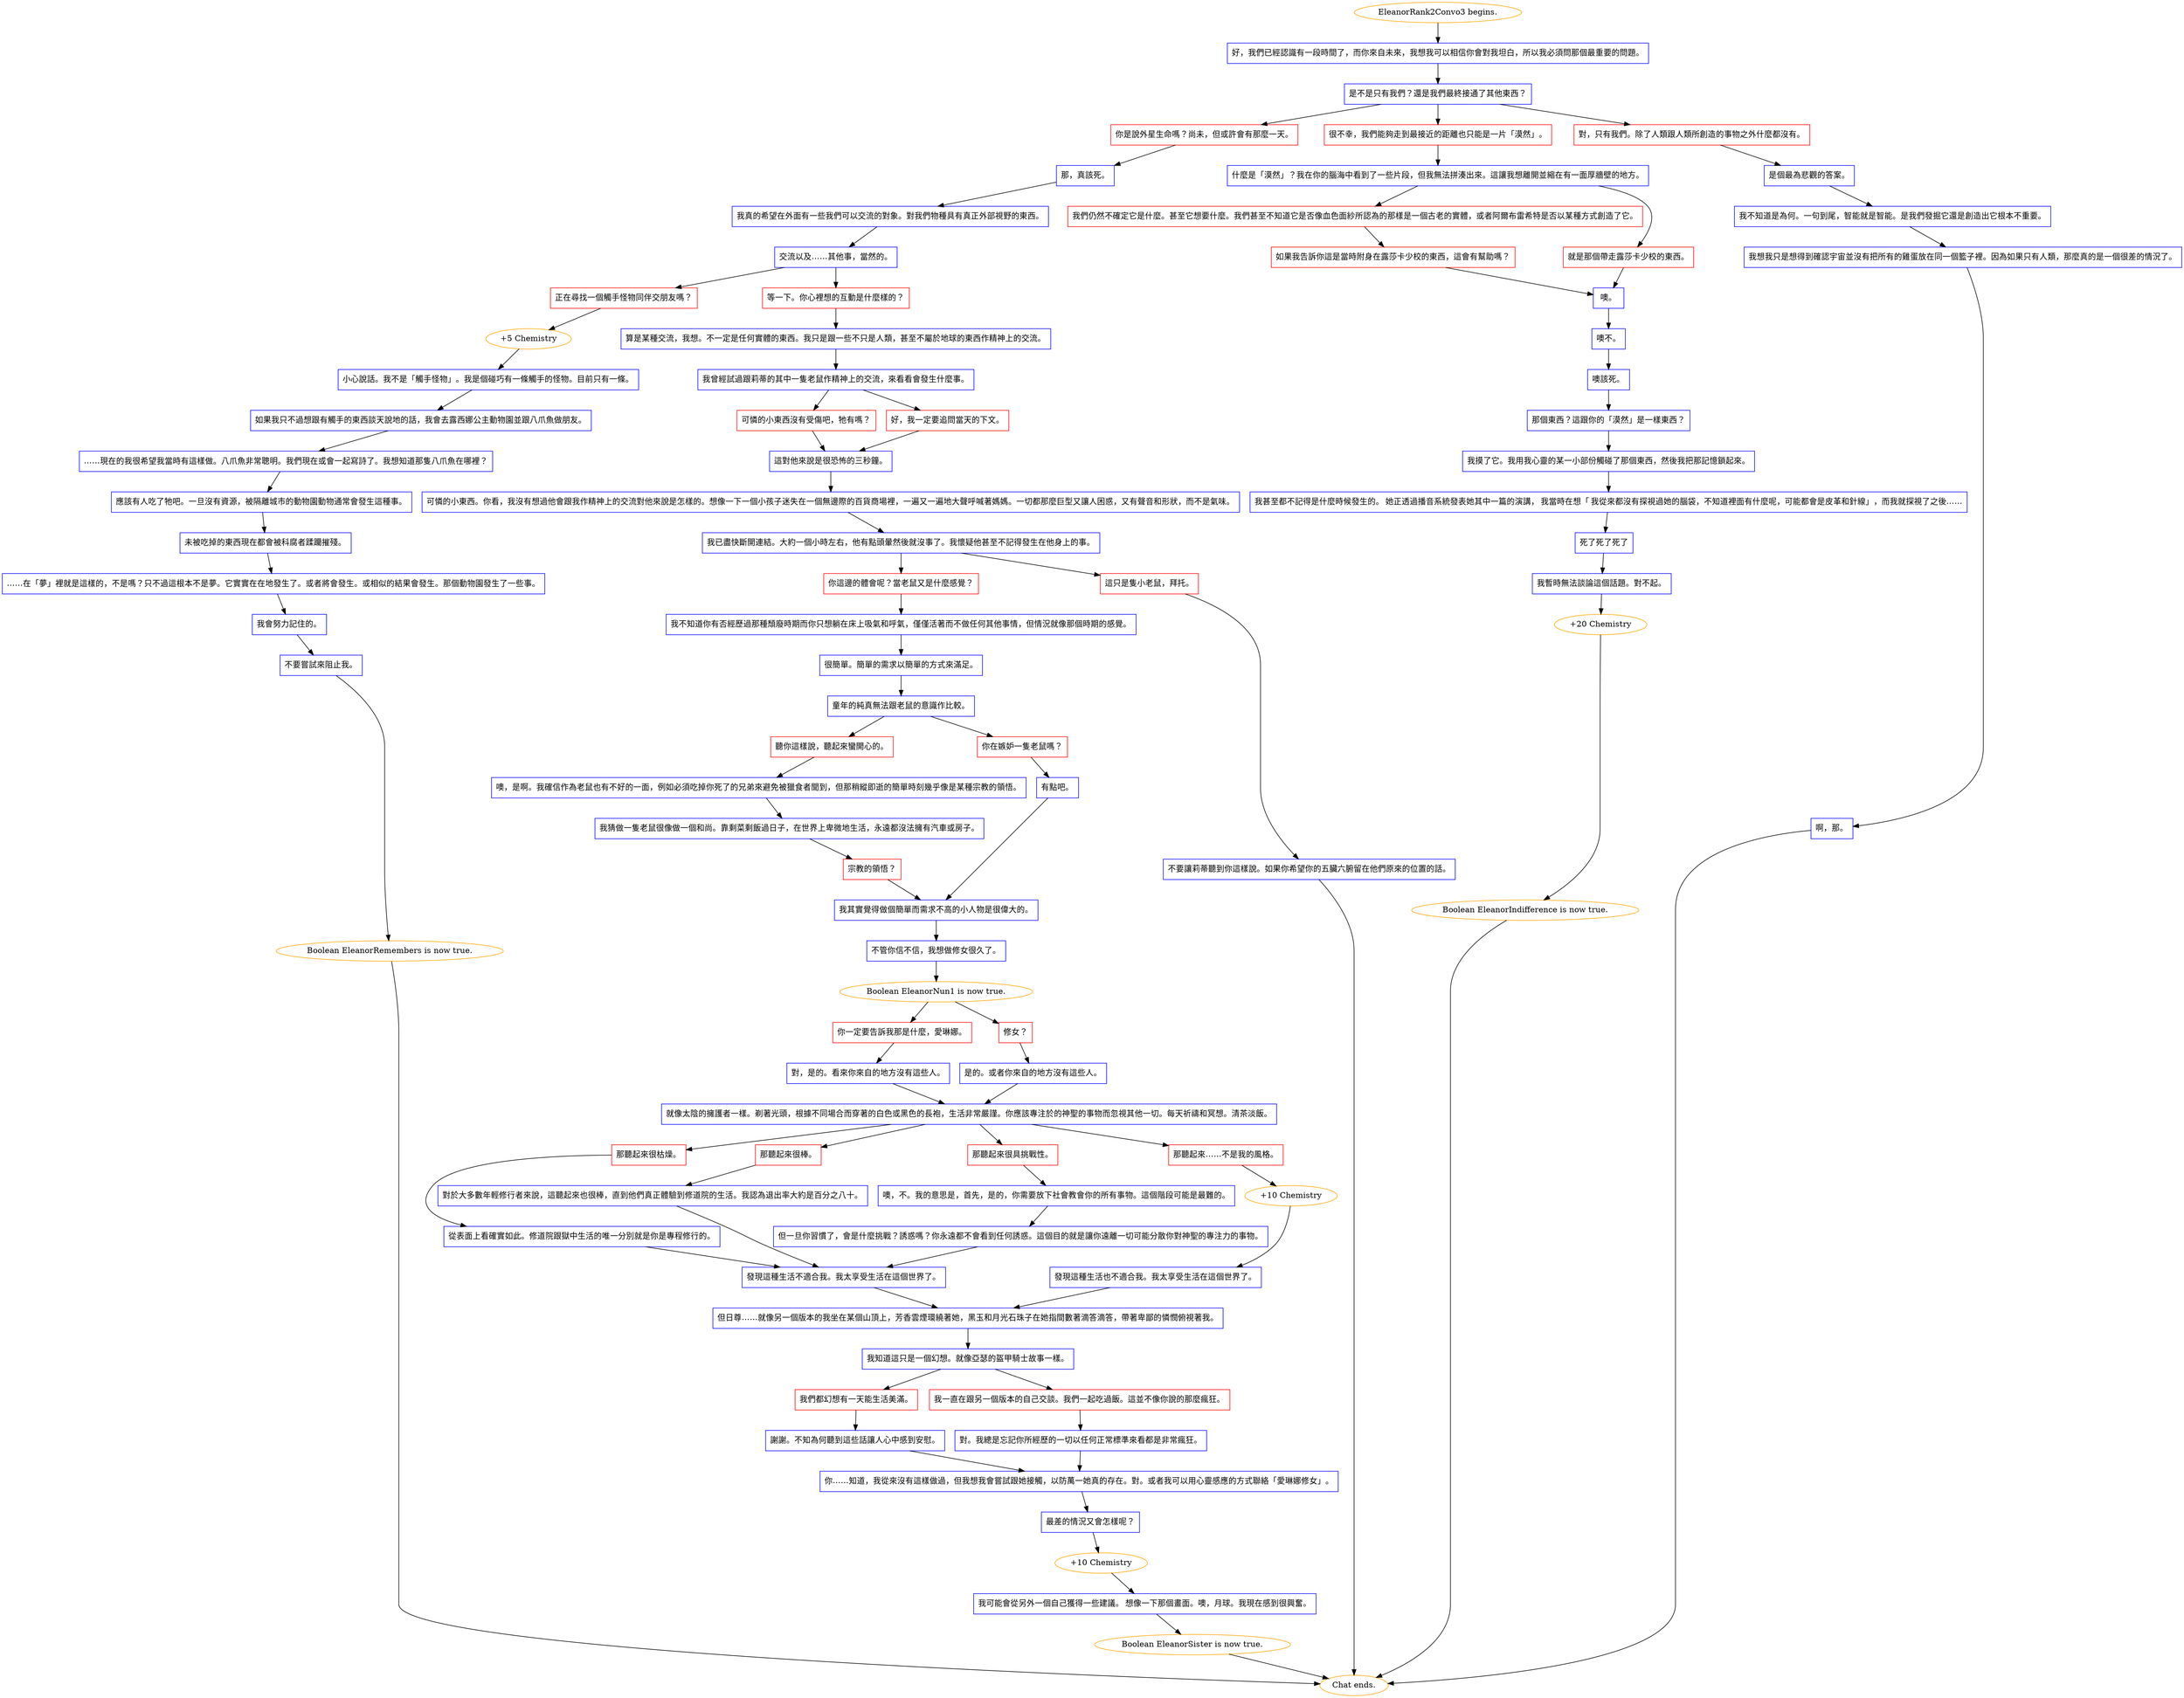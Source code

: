 digraph {
	"EleanorRank2Convo3 begins." [color=orange];
		"EleanorRank2Convo3 begins." -> j2830614282;
	j2830614282 [label="好，我們已經認識有一段時間了，而你來自未來，我想我可以相信你會對我坦白，所以我必須問那個最重要的問題。",shape=box,color=blue];
		j2830614282 -> j3647266780;
	j3647266780 [label="是不是只有我們？還是我們最終接通了其他東西？",shape=box,color=blue];
		j3647266780 -> j1342736554;
		j3647266780 -> j4110289256;
		j3647266780 -> j3180068667;
	j1342736554 [label="你是說外星生命嗎？尚未，但或許會有那麼一天。",shape=box,color=red];
		j1342736554 -> j2272207024;
	j4110289256 [label="很不幸，我們能夠走到最接近的距離也只能是一片「漠然」。",shape=box,color=red];
		j4110289256 -> j784491919;
	j3180068667 [label="對，只有我們。除了人類跟人類所創造的事物之外什麼都沒有。",shape=box,color=red];
		j3180068667 -> j4048357199;
	j2272207024 [label="那，真該死。",shape=box,color=blue];
		j2272207024 -> j2903156324;
	j784491919 [label="什麼是「漠然」？我在你的腦海中看到了一些片段，但我無法拼湊出來。這讓我想離開並縮在有一面厚牆壁的地方。",shape=box,color=blue];
		j784491919 -> j1994520190;
		j784491919 -> j3031865295;
	j4048357199 [label="是個最為悲觀的答案。",shape=box,color=blue];
		j4048357199 -> j3260926310;
	j2903156324 [label="我真的希望在外面有一些我們可以交流的對象。對我們物種具有真正外部視野的東西。",shape=box,color=blue];
		j2903156324 -> j1057349070;
	j1994520190 [label="我們仍然不確定它是什麼。甚至它想要什麼。我們甚至不知道它是否像血色面紗所認為的那樣是一個古老的實體，或者阿爾布雷希特是否以某種方式創造了它。",shape=box,color=red];
		j1994520190 -> j485431985;
	j3031865295 [label="就是那個帶走露莎卡少校的東西。",shape=box,color=red];
		j3031865295 -> j1976192079;
	j3260926310 [label="我不知道是為何。一句到尾，智能就是智能。是我們發掘它還是創造出它根本不重要。",shape=box,color=blue];
		j3260926310 -> j3185949134;
	j1057349070 [label="交流以及……其他事，當然的。",shape=box,color=blue];
		j1057349070 -> j3732126858;
		j1057349070 -> j2245410143;
	j485431985 [label="如果我告訴你這是當時附身在露莎卡少校的東西，這會有幫助嗎？",shape=box,color=red];
		j485431985 -> j1976192079;
	j1976192079 [label="噢。",shape=box,color=blue];
		j1976192079 -> j489195419;
	j3185949134 [label="我想我只是想得到確認宇宙並沒有把所有的雞蛋放在同一個籃子裡。因為如果只有人類，那麼真的是一個很差的情況了。",shape=box,color=blue];
		j3185949134 -> j908841448;
	j3732126858 [label="正在尋找一個觸手怪物同伴交朋友嗎？",shape=box,color=red];
		j3732126858 -> j3483283366;
	j2245410143 [label="等一下。你心裡想的互動是什麼樣的？",shape=box,color=red];
		j2245410143 -> j241862892;
	j489195419 [label="噢不。",shape=box,color=blue];
		j489195419 -> j2624507750;
	j908841448 [label="啊，那。",shape=box,color=blue];
		j908841448 -> "Chat ends.";
	j3483283366 [label="+5 Chemistry",color=orange];
		j3483283366 -> j653340964;
	j241862892 [label="算是某種交流，我想。不一定是任何實體的東西。我只是跟一些不只是人類，甚至不屬於地球的東西作精神上的交流。",shape=box,color=blue];
		j241862892 -> j2284420634;
	j2624507750 [label="噢該死。",shape=box,color=blue];
		j2624507750 -> j3510661824;
	"Chat ends." [color=orange];
	j653340964 [label="小心說話。我不是「觸手怪物」。我是個碰巧有一條觸手的怪物。目前只有一條。",shape=box,color=blue];
		j653340964 -> j4204646730;
	j2284420634 [label="我曾經試過跟莉蒂的其中一隻老鼠作精神上的交流，來看看會發生什麼事。",shape=box,color=blue];
		j2284420634 -> j3516122746;
		j2284420634 -> j2190733348;
	j3510661824 [label="那個東西？這跟你的「漠然」是一樣東西？",shape=box,color=blue];
		j3510661824 -> j1328202000;
	j4204646730 [label="如果我只不過想跟有觸手的東西談天說地的話，我會去露西娜公主動物園並跟八爪魚做朋友。",shape=box,color=blue];
		j4204646730 -> j2920959150;
	j3516122746 [label="可憐的小東西沒有受傷吧，牠有嗎？",shape=box,color=red];
		j3516122746 -> j3276770396;
	j2190733348 [label="好，我一定要追問當天的下文。",shape=box,color=red];
		j2190733348 -> j3276770396;
	j1328202000 [label="我摸了它。我用我心靈的某一小部份觸碰了那個東西，然後我把那記憶鎖起來。",shape=box,color=blue];
		j1328202000 -> j3630726401;
	j2920959150 [label="……現在的我很希望我當時有這樣做。八爪魚非常聰明。我們現在或會一起寫詩了。我想知道那隻八爪魚在哪裡？",shape=box,color=blue];
		j2920959150 -> j2698910038;
	j3276770396 [label="這對他來說是很恐怖的三秒鐘。",shape=box,color=blue];
		j3276770396 -> j1612841737;
	j3630726401 [label="我甚至都不記得是什麼時候發生的。 她正透過播音系統發表她其中一篇的演講， 我當時在想「 我從來都沒有探視過她的腦袋，不知道裡面有什麼呢，可能都會是皮革和針線」，而我就探視了之後……",shape=box,color=blue];
		j3630726401 -> j3165972491;
	j2698910038 [label="應該有人吃了牠吧。一旦沒有資源，被隔離城市的動物園動物通常會發生這種事。",shape=box,color=blue];
		j2698910038 -> j541854581;
	j1612841737 [label="可憐的小東西。你看，我沒有想過他會跟我作精神上的交流對他來說是怎樣的。想像一下一個小孩子迷失在一個無邊際的百貨商場裡，一遍又一遍地大聲呼喊著媽媽。一切都那麼巨型又讓人困惑，又有聲音和形狀，而不是氣味。",shape=box,color=blue];
		j1612841737 -> j1911070959;
	j3165972491 [label="死了死了死了",shape=box,color=blue];
		j3165972491 -> j3733863422;
	j541854581 [label="未被吃掉的東西現在都會被科腐者蹂躪摧殘。",shape=box,color=blue];
		j541854581 -> j1117179083;
	j1911070959 [label="我已盡快斷開連結。大約一個小時左右，他有點頭暈然後就沒事了。我懷疑他甚至不記得發生在他身上的事。",shape=box,color=blue];
		j1911070959 -> j645368381;
		j1911070959 -> j4220128573;
	j3733863422 [label="我暫時無法談論這個話題。對不起。",shape=box,color=blue];
		j3733863422 -> j4081317448;
	j1117179083 [label="……在「夢」裡就是這樣的，不是嗎？只不過這根本不是夢。它實實在在地發生了。或者將會發生。或相似的結果會發生。那個動物園發生了一些事。",shape=box,color=blue];
		j1117179083 -> j1817408969;
	j645368381 [label="你這邊的體會呢？當老鼠又是什麼感覺？",shape=box,color=red];
		j645368381 -> j3724349593;
	j4220128573 [label="這只是隻小老鼠，拜托。",shape=box,color=red];
		j4220128573 -> j3481888697;
	j4081317448 [label="+20 Chemistry",color=orange];
		j4081317448 -> j265674410;
	j1817408969 [label="我會努力記住的。",shape=box,color=blue];
		j1817408969 -> j630025625;
	j3724349593 [label="我不知道你有否經歷過那種頹廢時期而你只想躺在床上吸氣和呼氣，僅僅活著而不做任何其他事情，但情況就像那個時期的感覺。",shape=box,color=blue];
		j3724349593 -> j1833804100;
	j3481888697 [label="不要讓莉蒂聽到你這樣說。如果你希望你的五臟六腑留在他們原來的位置的話。",shape=box,color=blue];
		j3481888697 -> "Chat ends.";
	j265674410 [label="Boolean EleanorIndifference is now true.",color=orange];
		j265674410 -> "Chat ends.";
	j630025625 [label="不要嘗試來阻止我。",shape=box,color=blue];
		j630025625 -> j2594043065;
	j1833804100 [label="很簡單。簡單的需求以簡單的方式來滿足。",shape=box,color=blue];
		j1833804100 -> j203083735;
	j2594043065 [label="Boolean EleanorRemembers is now true.",color=orange];
		j2594043065 -> "Chat ends.";
	j203083735 [label="童年的純真無法跟老鼠的意識作比較。",shape=box,color=blue];
		j203083735 -> j43958974;
		j203083735 -> j3403656047;
	j43958974 [label="聽你這樣說，聽起來蠻開心的。",shape=box,color=red];
		j43958974 -> j199371976;
	j3403656047 [label="你在嫉妒一隻老鼠嗎？",shape=box,color=red];
		j3403656047 -> j3565291881;
	j199371976 [label="噢，是啊。我確信作為老鼠也有不好的一面，例如必須吃掉你死了的兄弟來避免被獵食者聞到，但那稍縱即逝的簡單時刻幾乎像是某種宗教的領悟。",shape=box,color=blue];
		j199371976 -> j3661985689;
	j3565291881 [label="有點吧。",shape=box,color=blue];
		j3565291881 -> j3046707403;
	j3661985689 [label="我猜做一隻老鼠很像做一個和尚。靠剩菜剩飯過日子，在世界上卑微地生活，永遠都沒法擁有汽車或房子。",shape=box,color=blue];
		j3661985689 -> j2966823105;
	j3046707403 [label="我其實覺得做個簡單而需求不高的小人物是很偉大的。",shape=box,color=blue];
		j3046707403 -> j2008919839;
	j2966823105 [label="宗教的領悟？",shape=box,color=red];
		j2966823105 -> j3046707403;
	j2008919839 [label="不管你信不信，我想做修女很久了。",shape=box,color=blue];
		j2008919839 -> j3959670094;
	j3959670094 [label="Boolean EleanorNun1 is now true.",color=orange];
		j3959670094 -> j3744063347;
		j3959670094 -> j3953177549;
	j3744063347 [label="你一定要告訴我那是什麼，愛琳娜。",shape=box,color=red];
		j3744063347 -> j3906179967;
	j3953177549 [label="修女？",shape=box,color=red];
		j3953177549 -> j3922332888;
	j3906179967 [label="對，是的。看來你來自的地方沒有這些人。",shape=box,color=blue];
		j3906179967 -> j3888873643;
	j3922332888 [label="是的。或者你來自的地方沒有這些人。",shape=box,color=blue];
		j3922332888 -> j3888873643;
	j3888873643 [label="就像太陰的擁護者一樣。剃著光頭，根據不同場合而穿著的白色或黑色的長袍，生活非常嚴謹。你應該專注於的神聖的事物而忽視其他一切。每天祈禱和冥想。清茶淡飯。",shape=box,color=blue];
		j3888873643 -> j3026118244;
		j3888873643 -> j1621457961;
		j3888873643 -> j2612216798;
		j3888873643 -> j3620209791;
	j3026118244 [label="那聽起來很枯燥。",shape=box,color=red];
		j3026118244 -> j2812942034;
	j1621457961 [label="那聽起來很棒。",shape=box,color=red];
		j1621457961 -> j54452272;
	j2612216798 [label="那聽起來很具挑戰性。",shape=box,color=red];
		j2612216798 -> j4253026819;
	j3620209791 [label="那聽起來……不是我的風格。",shape=box,color=red];
		j3620209791 -> j3391272079;
	j2812942034 [label="從表面上看確實如此。修道院跟獄中生活的唯一分別就是你是專程修行的。",shape=box,color=blue];
		j2812942034 -> j1871499516;
	j54452272 [label="對於大多數年輕修行者來說，這聽起來也很棒，直到他們真正體驗到修道院的生活。我認為退出率大約是百分之八十。",shape=box,color=blue];
		j54452272 -> j1871499516;
	j4253026819 [label="噢，不。我的意思是，首先，是的，你需要放下社會教會你的所有事物。這個階段可能是最難的。",shape=box,color=blue];
		j4253026819 -> j3488426304;
	j3391272079 [label="+10 Chemistry",color=orange];
		j3391272079 -> j1407501306;
	j1871499516 [label="發現這種生活不適合我。我太享受生活在這個世界了。",shape=box,color=blue];
		j1871499516 -> j1630532596;
	j3488426304 [label="但一旦你習慣了，會是什麼挑戰？誘惑嗎？你永遠都不會看到任何誘惑。這個目的就是讓你遠離一切可能分散你對神聖的專注力的事物。",shape=box,color=blue];
		j3488426304 -> j1871499516;
	j1407501306 [label="發現這種生活也不適合我。我太享受生活在這個世界了。",shape=box,color=blue];
		j1407501306 -> j1630532596;
	j1630532596 [label="但日尊……就像另一個版本的我坐在某個山頂上，芳香雲煙環繞著她，黑玉和月光石珠子在她指間數著滴答滴答，帶著卑鄙的憐憫俯視著我。",shape=box,color=blue];
		j1630532596 -> j4172969795;
	j4172969795 [label="我知道這只是一個幻想。就像亞瑟的盔甲騎士故事一樣。",shape=box,color=blue];
		j4172969795 -> j832785717;
		j4172969795 -> j2127015928;
	j832785717 [label="我們都幻想有一天能生活美滿。",shape=box,color=red];
		j832785717 -> j629714124;
	j2127015928 [label="我一直在跟另一個版本的自己交談。我們一起吃過飯。這並不像你說的那麼瘋狂。",shape=box,color=red];
		j2127015928 -> j1822599558;
	j629714124 [label="謝謝。不知為何聽到這些話讓人心中感到安慰。",shape=box,color=blue];
		j629714124 -> j1548631888;
	j1822599558 [label="對。我總是忘記你所經歷的一切以任何正常標準來看都是非常瘋狂。",shape=box,color=blue];
		j1822599558 -> j1548631888;
	j1548631888 [label="你……知道，我從來沒有這樣做過，但我想我會嘗試跟她接觸，以防萬一她真的存在。對。或者我可以用心靈感應的方式聯絡「愛琳娜修女」。",shape=box,color=blue];
		j1548631888 -> j3676520326;
	j3676520326 [label="最差的情況又會怎樣呢？",shape=box,color=blue];
		j3676520326 -> j1513917465;
	j1513917465 [label="+10 Chemistry",color=orange];
		j1513917465 -> j2892050007;
	j2892050007 [label="我可能會從另外一個自己獲得一些建議。 想像一下那個畫面。噢，月球。我現在感到很興奮。",shape=box,color=blue];
		j2892050007 -> j3982627706;
	j3982627706 [label="Boolean EleanorSister is now true.",color=orange];
		j3982627706 -> "Chat ends.";
}